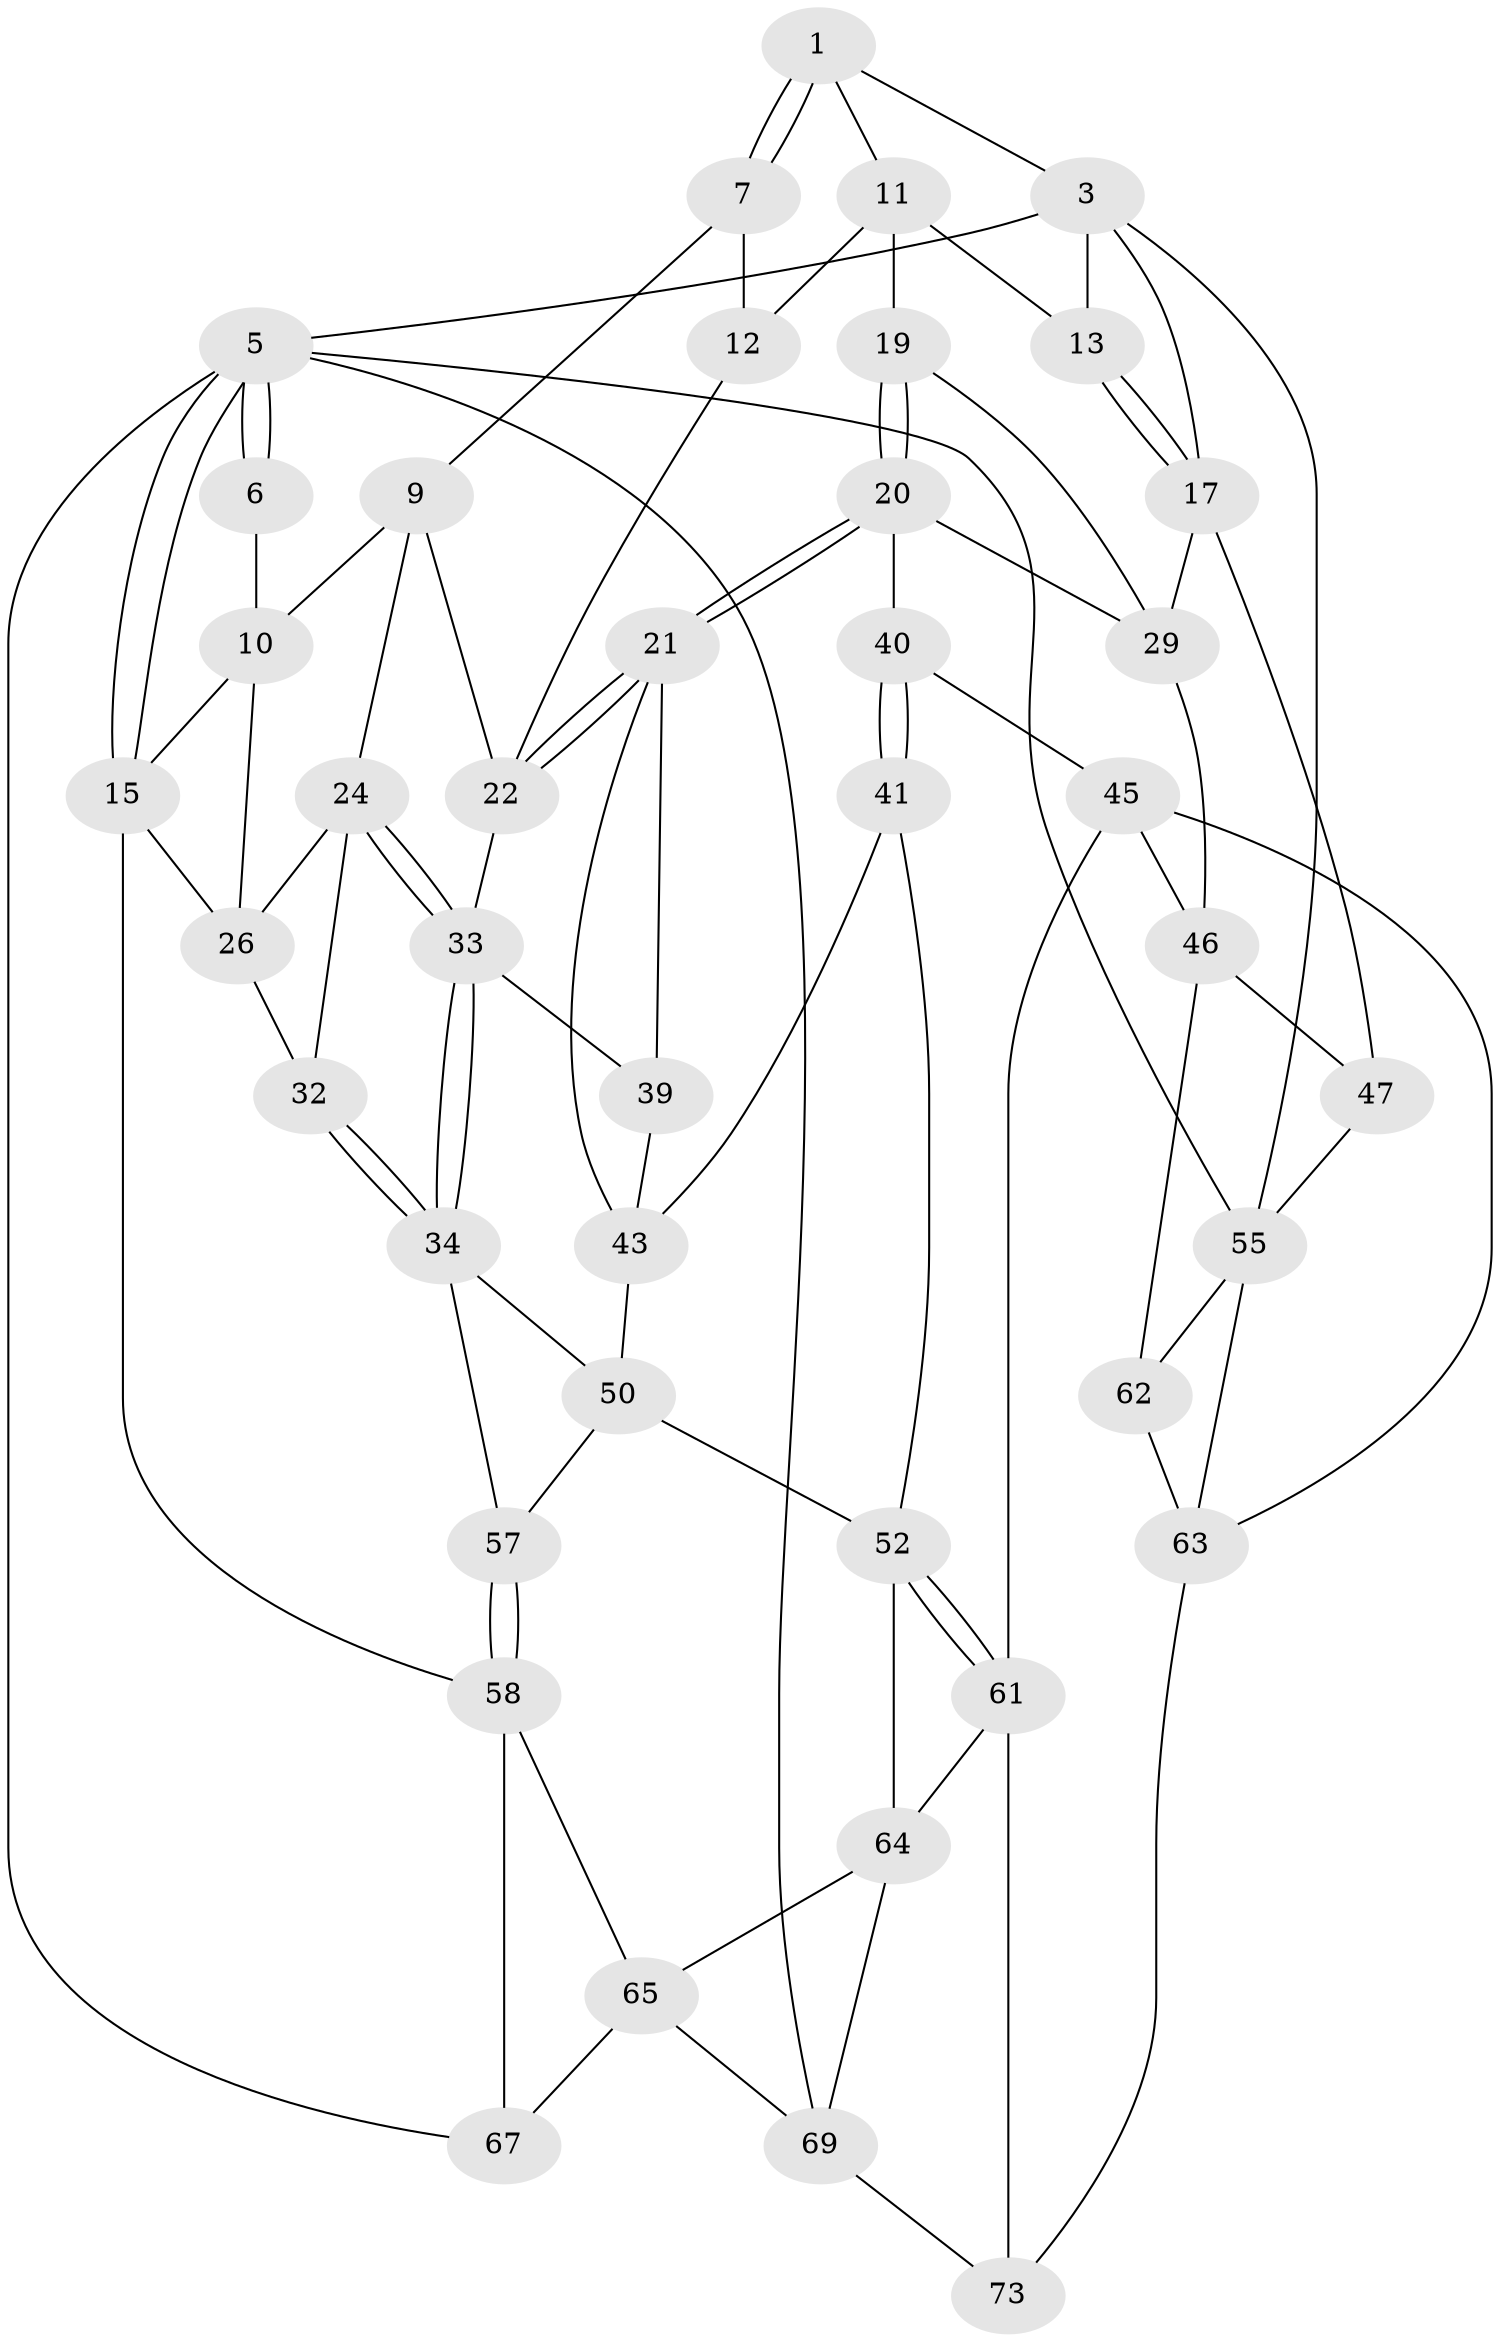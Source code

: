 // Generated by graph-tools (version 1.1) at 2025/52/02/27/25 19:52:39]
// undirected, 42 vertices, 91 edges
graph export_dot {
graph [start="1"]
  node [color=gray90,style=filled];
  1 [pos="+0.3979098832653045+0",super="+2"];
  3 [pos="+0.5771237468929691+0",super="+4"];
  5 [pos="+0+0",super="+71"];
  6 [pos="+0.20163902285940374+0"];
  7 [pos="+0.35296389999287237+0.15534200267896384",super="+8"];
  9 [pos="+0.3154334034367822+0.2235915726634495",super="+23"];
  10 [pos="+0.17092567750270474+0.11093598337913467",super="+16"];
  11 [pos="+0.5544997926236532+0.09505320657142095",super="+14"];
  12 [pos="+0.5208072932435927+0.17659076527883838",super="+18"];
  13 [pos="+0.8072907040056158+0.16873051287595897"];
  15 [pos="+0+0.21673164477523982",super="+31"];
  17 [pos="+1+0.11501481051251813",super="+28"];
  19 [pos="+0.7058873883172654+0.3102274148036163"];
  20 [pos="+0.5893657475042564+0.38235012578497607",super="+37"];
  21 [pos="+0.5794451805122249+0.3798451446671979",super="+38"];
  22 [pos="+0.5232109777191051+0.32941180691638144",super="+27"];
  24 [pos="+0.16127940113443218+0.3300428791646202",super="+25"];
  26 [pos="+0.0969363242865586+0.27868278048916034",super="+30"];
  29 [pos="+0.7984016687992694+0.3627122565267799",super="+36"];
  32 [pos="+0+0.563941308405861"];
  33 [pos="+0.21490352616883895+0.46876267187946624",super="+35"];
  34 [pos="+0.19261809917434122+0.521850005811389",super="+51"];
  39 [pos="+0.40554557552603593+0.5026556863991923"];
  40 [pos="+0.6165334802137683+0.4489691981021289",super="+44"];
  41 [pos="+0.5627034771449909+0.645986258276149",super="+42"];
  43 [pos="+0.500620863740557+0.6234916621590102",super="+49"];
  45 [pos="+0.7492062776607296+0.5996968830047146",super="+60"];
  46 [pos="+0.8236590720309482+0.5846973173649919",super="+48"];
  47 [pos="+1+0.5052442354992447"];
  50 [pos="+0.36998130707295057+0.5719229179847568",super="+54"];
  52 [pos="+0.5215127554138907+0.7492481449606917",super="+53"];
  55 [pos="+1+1",super="+56"];
  57 [pos="+0.24179415648657815+0.652301860026842"];
  58 [pos="+0.24162485037869105+0.6544371951214789",super="+59"];
  61 [pos="+0.5429721233944118+0.7716018105266774",super="+70"];
  62 [pos="+0.8223009214837255+0.7575418157562864"];
  63 [pos="+0.757779169602705+0.8288108656349382",super="+72"];
  64 [pos="+0.41343440428149003+0.7764488747206019",super="+68"];
  65 [pos="+0.2914195881204958+0.7821393004251649",super="+66"];
  67 [pos="+0+1"];
  69 [pos="+0.3203977050973969+0.9304157659574886",super="+74"];
  73 [pos="+0.5521411688819964+1"];
  1 -- 7;
  1 -- 7;
  1 -- 3;
  1 -- 11;
  3 -- 13;
  3 -- 17;
  3 -- 5;
  3 -- 55;
  5 -- 6;
  5 -- 6;
  5 -- 15;
  5 -- 15;
  5 -- 67;
  5 -- 69;
  5 -- 55;
  6 -- 10;
  7 -- 12 [weight=2];
  7 -- 9;
  9 -- 10;
  9 -- 24;
  9 -- 22;
  10 -- 26;
  10 -- 15;
  11 -- 12;
  11 -- 19;
  11 -- 13;
  12 -- 22;
  13 -- 17;
  13 -- 17;
  15 -- 26;
  15 -- 58;
  17 -- 29;
  17 -- 47;
  19 -- 20;
  19 -- 20;
  19 -- 29;
  20 -- 21;
  20 -- 21;
  20 -- 40;
  20 -- 29;
  21 -- 22;
  21 -- 22;
  21 -- 43;
  21 -- 39;
  22 -- 33;
  24 -- 33;
  24 -- 33;
  24 -- 32;
  24 -- 26;
  26 -- 32;
  29 -- 46;
  32 -- 34;
  32 -- 34;
  33 -- 34;
  33 -- 34;
  33 -- 39;
  34 -- 57;
  34 -- 50;
  39 -- 43;
  40 -- 41 [weight=2];
  40 -- 41;
  40 -- 45;
  41 -- 43;
  41 -- 52;
  43 -- 50;
  45 -- 46;
  45 -- 61;
  45 -- 63;
  46 -- 62;
  46 -- 47;
  47 -- 55;
  50 -- 57;
  50 -- 52;
  52 -- 61;
  52 -- 61;
  52 -- 64;
  55 -- 63;
  55 -- 62;
  57 -- 58;
  57 -- 58;
  58 -- 65;
  58 -- 67;
  61 -- 73;
  61 -- 64;
  62 -- 63;
  63 -- 73;
  64 -- 65;
  64 -- 69;
  65 -- 67;
  65 -- 69;
  69 -- 73;
}
